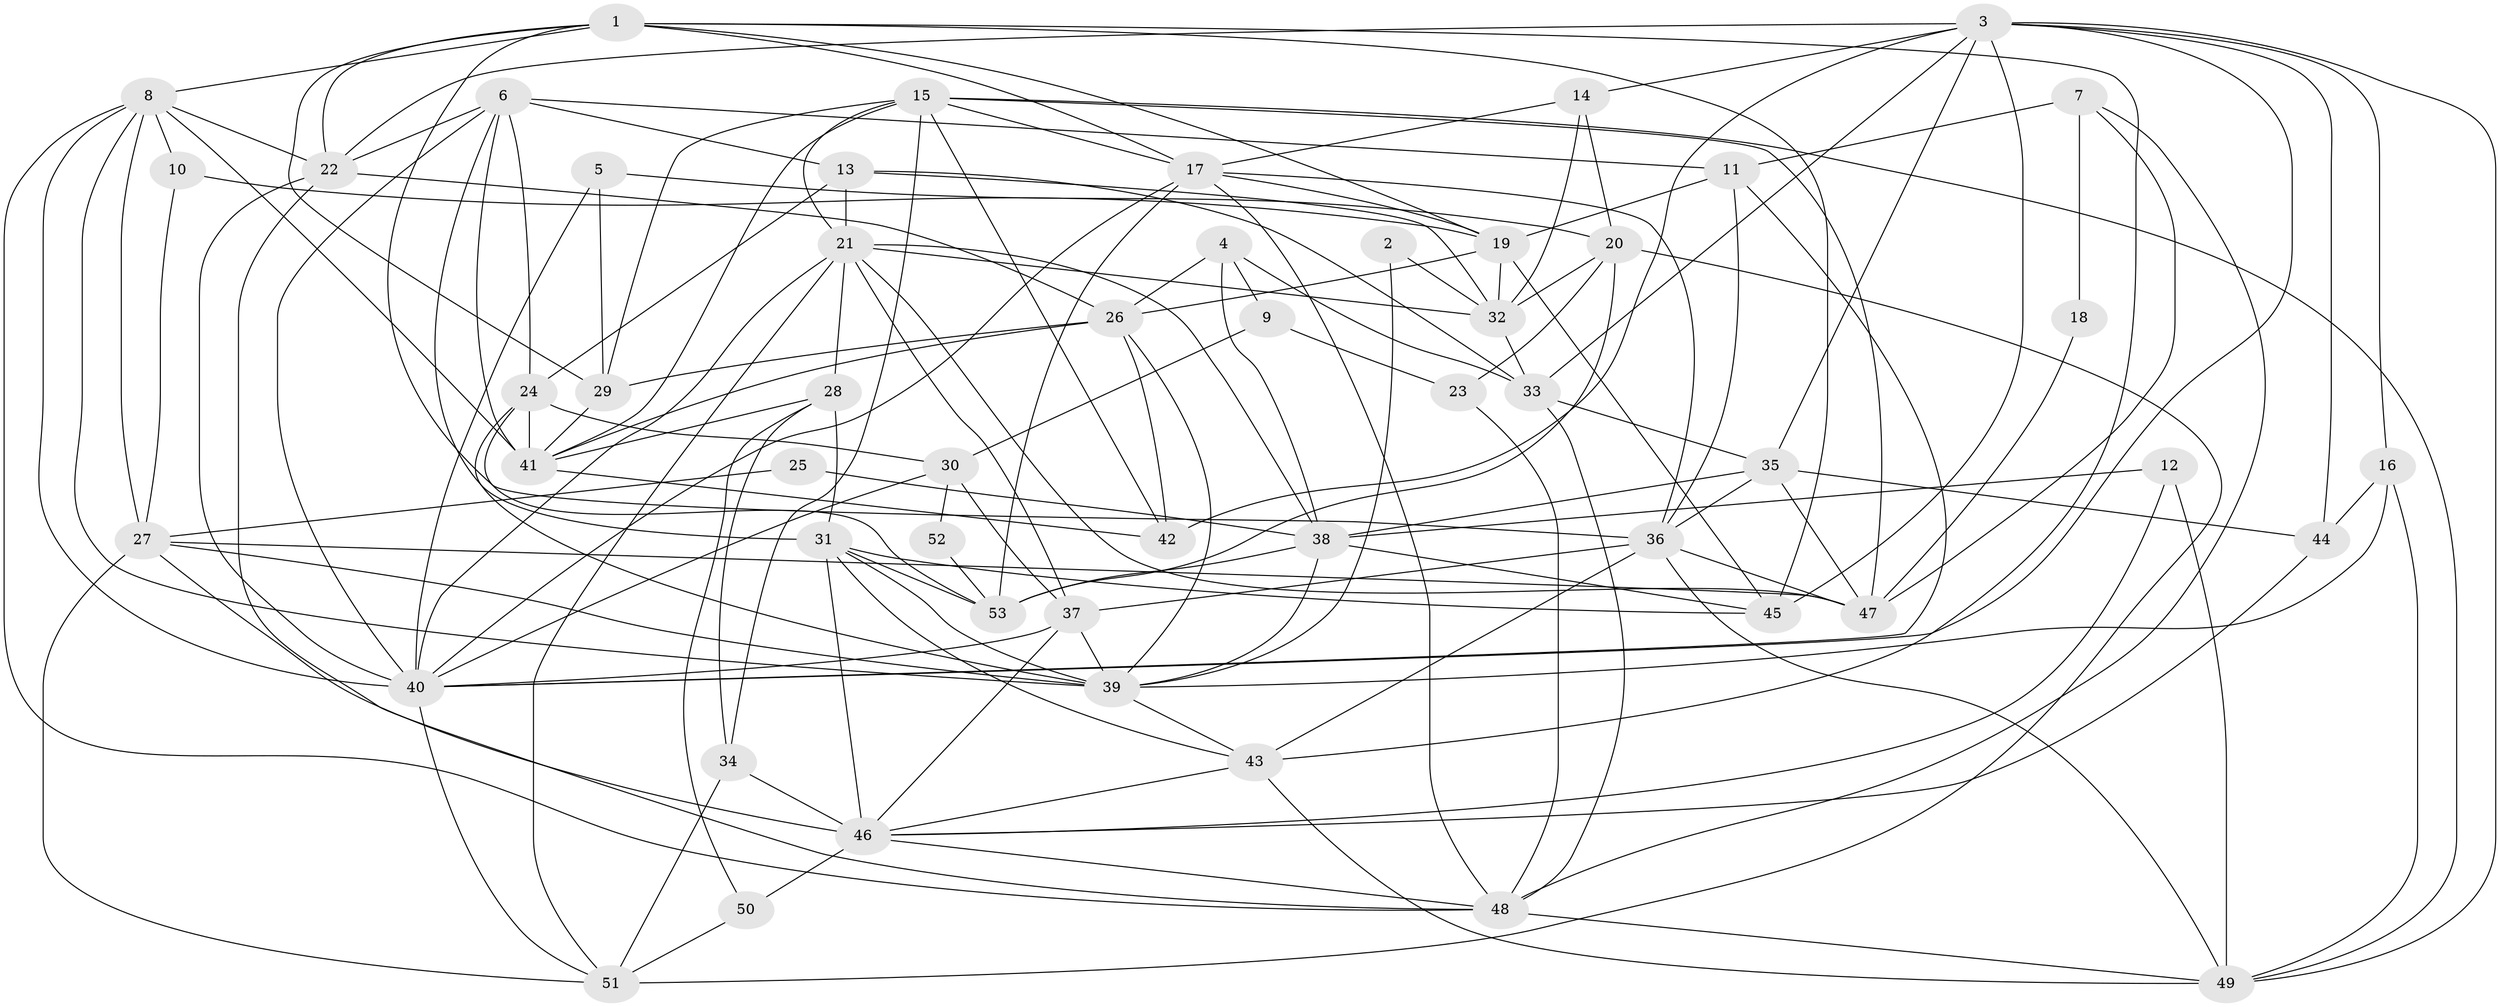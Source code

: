 // original degree distribution, {6: 0.09433962264150944, 4: 0.2358490566037736, 3: 0.29245283018867924, 5: 0.25471698113207547, 2: 0.10377358490566038, 7: 0.018867924528301886}
// Generated by graph-tools (version 1.1) at 2025/50/03/09/25 03:50:14]
// undirected, 53 vertices, 154 edges
graph export_dot {
graph [start="1"]
  node [color=gray90,style=filled];
  1;
  2;
  3;
  4;
  5;
  6;
  7;
  8;
  9;
  10;
  11;
  12;
  13;
  14;
  15;
  16;
  17;
  18;
  19;
  20;
  21;
  22;
  23;
  24;
  25;
  26;
  27;
  28;
  29;
  30;
  31;
  32;
  33;
  34;
  35;
  36;
  37;
  38;
  39;
  40;
  41;
  42;
  43;
  44;
  45;
  46;
  47;
  48;
  49;
  50;
  51;
  52;
  53;
  1 -- 8 [weight=1.0];
  1 -- 17 [weight=1.0];
  1 -- 19 [weight=1.0];
  1 -- 22 [weight=1.0];
  1 -- 29 [weight=1.0];
  1 -- 36 [weight=1.0];
  1 -- 43 [weight=1.0];
  1 -- 45 [weight=1.0];
  2 -- 32 [weight=1.0];
  2 -- 39 [weight=1.0];
  3 -- 14 [weight=1.0];
  3 -- 16 [weight=1.0];
  3 -- 22 [weight=1.0];
  3 -- 33 [weight=1.0];
  3 -- 35 [weight=1.0];
  3 -- 40 [weight=1.0];
  3 -- 42 [weight=1.0];
  3 -- 44 [weight=1.0];
  3 -- 45 [weight=1.0];
  3 -- 49 [weight=1.0];
  4 -- 9 [weight=1.0];
  4 -- 26 [weight=1.0];
  4 -- 33 [weight=1.0];
  4 -- 38 [weight=1.0];
  5 -- 20 [weight=1.0];
  5 -- 29 [weight=1.0];
  5 -- 40 [weight=1.0];
  6 -- 11 [weight=1.0];
  6 -- 13 [weight=1.0];
  6 -- 22 [weight=1.0];
  6 -- 24 [weight=1.0];
  6 -- 31 [weight=1.0];
  6 -- 40 [weight=1.0];
  6 -- 41 [weight=1.0];
  7 -- 11 [weight=1.0];
  7 -- 18 [weight=1.0];
  7 -- 47 [weight=2.0];
  7 -- 48 [weight=1.0];
  8 -- 10 [weight=1.0];
  8 -- 22 [weight=1.0];
  8 -- 27 [weight=1.0];
  8 -- 39 [weight=1.0];
  8 -- 40 [weight=1.0];
  8 -- 41 [weight=1.0];
  8 -- 48 [weight=1.0];
  9 -- 23 [weight=1.0];
  9 -- 30 [weight=1.0];
  10 -- 19 [weight=1.0];
  10 -- 27 [weight=1.0];
  11 -- 19 [weight=1.0];
  11 -- 36 [weight=1.0];
  11 -- 40 [weight=1.0];
  12 -- 38 [weight=1.0];
  12 -- 46 [weight=1.0];
  12 -- 49 [weight=1.0];
  13 -- 21 [weight=1.0];
  13 -- 24 [weight=1.0];
  13 -- 32 [weight=1.0];
  13 -- 33 [weight=1.0];
  14 -- 17 [weight=1.0];
  14 -- 20 [weight=1.0];
  14 -- 32 [weight=1.0];
  15 -- 17 [weight=1.0];
  15 -- 21 [weight=1.0];
  15 -- 29 [weight=1.0];
  15 -- 34 [weight=1.0];
  15 -- 41 [weight=1.0];
  15 -- 42 [weight=1.0];
  15 -- 47 [weight=1.0];
  15 -- 49 [weight=1.0];
  16 -- 39 [weight=1.0];
  16 -- 44 [weight=1.0];
  16 -- 49 [weight=1.0];
  17 -- 19 [weight=1.0];
  17 -- 36 [weight=1.0];
  17 -- 40 [weight=1.0];
  17 -- 48 [weight=1.0];
  17 -- 53 [weight=1.0];
  18 -- 47 [weight=1.0];
  19 -- 26 [weight=1.0];
  19 -- 32 [weight=1.0];
  19 -- 45 [weight=1.0];
  20 -- 23 [weight=1.0];
  20 -- 32 [weight=1.0];
  20 -- 51 [weight=1.0];
  20 -- 53 [weight=1.0];
  21 -- 28 [weight=1.0];
  21 -- 32 [weight=1.0];
  21 -- 37 [weight=1.0];
  21 -- 38 [weight=1.0];
  21 -- 40 [weight=1.0];
  21 -- 47 [weight=1.0];
  21 -- 51 [weight=1.0];
  22 -- 26 [weight=1.0];
  22 -- 40 [weight=1.0];
  22 -- 48 [weight=1.0];
  23 -- 48 [weight=1.0];
  24 -- 30 [weight=1.0];
  24 -- 39 [weight=1.0];
  24 -- 41 [weight=1.0];
  24 -- 53 [weight=1.0];
  25 -- 27 [weight=1.0];
  25 -- 38 [weight=1.0];
  26 -- 29 [weight=1.0];
  26 -- 39 [weight=1.0];
  26 -- 41 [weight=1.0];
  26 -- 42 [weight=1.0];
  27 -- 39 [weight=1.0];
  27 -- 46 [weight=1.0];
  27 -- 47 [weight=1.0];
  27 -- 51 [weight=1.0];
  28 -- 31 [weight=1.0];
  28 -- 34 [weight=1.0];
  28 -- 41 [weight=1.0];
  28 -- 50 [weight=1.0];
  29 -- 41 [weight=1.0];
  30 -- 37 [weight=1.0];
  30 -- 40 [weight=1.0];
  30 -- 52 [weight=1.0];
  31 -- 39 [weight=1.0];
  31 -- 43 [weight=1.0];
  31 -- 45 [weight=1.0];
  31 -- 46 [weight=1.0];
  31 -- 53 [weight=1.0];
  32 -- 33 [weight=1.0];
  33 -- 35 [weight=1.0];
  33 -- 48 [weight=1.0];
  34 -- 46 [weight=1.0];
  34 -- 51 [weight=1.0];
  35 -- 36 [weight=1.0];
  35 -- 38 [weight=1.0];
  35 -- 44 [weight=1.0];
  35 -- 47 [weight=1.0];
  36 -- 37 [weight=1.0];
  36 -- 43 [weight=1.0];
  36 -- 47 [weight=1.0];
  36 -- 49 [weight=1.0];
  37 -- 39 [weight=1.0];
  37 -- 40 [weight=1.0];
  37 -- 46 [weight=1.0];
  38 -- 39 [weight=1.0];
  38 -- 45 [weight=1.0];
  38 -- 53 [weight=1.0];
  39 -- 43 [weight=1.0];
  40 -- 51 [weight=1.0];
  41 -- 42 [weight=1.0];
  43 -- 46 [weight=1.0];
  43 -- 49 [weight=1.0];
  44 -- 46 [weight=1.0];
  46 -- 48 [weight=1.0];
  46 -- 50 [weight=1.0];
  48 -- 49 [weight=1.0];
  50 -- 51 [weight=1.0];
  52 -- 53 [weight=1.0];
}
